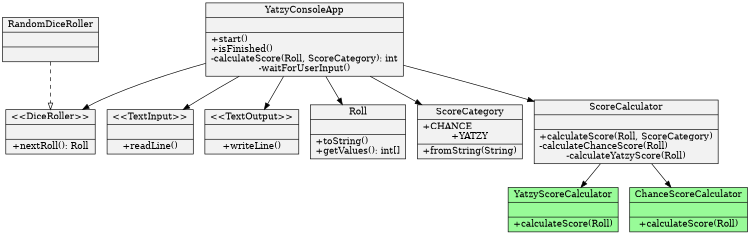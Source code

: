 digraph add_category_refactor_2 {
size="5,5"
node[shape=record,style=filled,fillcolor=gray95]

1[label = "{YatzyConsoleApp||+start()\l+isFinished()\l-calculateScore(Roll, ScoreCategory): int\l-waitForUserInput()}"]
2[label = "{\<\<TextInput\>\>||+readLine()}"]
3[label = "{\<\<TextOutput\>\>||+writeLine()}"]
4[label = "{\<\<DiceRoller\>\>||+nextRoll(): Roll}"]
5[label = "{Roll||+toString()\l+getValues(): int[]}"]
7[label = "{RandomDiceRoller||}"]
8[label = "{ScoreCategory|+CHANCE\l+YATZY|+fromString(String)}"]
9[label = "{ScoreCalculator||+calculateScore(Roll, ScoreCategory)\l-calculateChanceScore(Roll)\l-calculateYatzyScore(Roll)}"]
10[label = "{YatzyScoreCalculator||+calculateScore(Roll)}", fillcolor=palegreen]
11[label = "{ChanceScoreCalculator||+calculateScore(Roll)}", fillcolor=palegreen]

1->2
1->3
1->4
1->5
1->8
1->9
7->4 [style=dashed,arrowhead=onormal]
9->10
9->11
}
